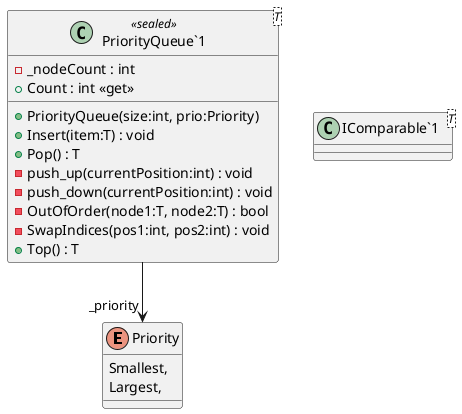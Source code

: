 @startuml
enum Priority {
    Smallest,
    Largest,
}
class "PriorityQueue`1"<T> <<sealed>> {
    - _nodeCount : int
    + Count : int <<get>>
    + PriorityQueue(size:int, prio:Priority)
    + Insert(item:T) : void
    + Pop() : T
    - push_up(currentPosition:int) : void
    - push_down(currentPosition:int) : void
    - OutOfOrder(node1:T, node2:T) : bool
    - SwapIndices(pos1:int, pos2:int) : void
    + Top() : T
}
class "IComparable`1"<T> {
}
"PriorityQueue`1" --> "_priority" Priority
@enduml
